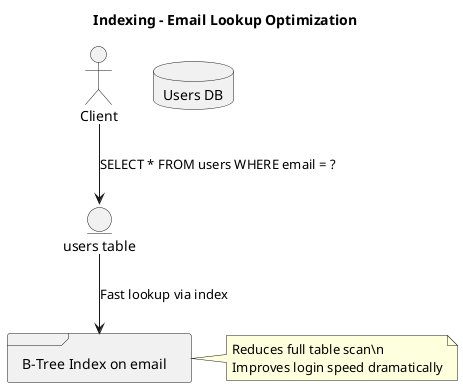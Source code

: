 @startuml

title Indexing – Email Lookup Optimization

actor "Client"
database "Users DB" as UsersDB
entity "users table" as Users
frame "B-Tree Index on email" as EmailIndex

Client --> Users : SELECT * FROM users WHERE email = ?
Users --> EmailIndex : Fast lookup via index

note right of EmailIndex
Reduces full table scan\n
Improves login speed dramatically
end note

@enduml
